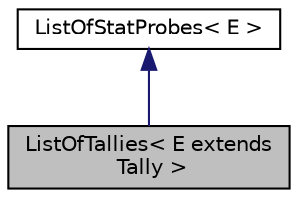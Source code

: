 digraph "ListOfTallies&lt; E extends Tally &gt;"
{
 // INTERACTIVE_SVG=YES
  bgcolor="transparent";
  edge [fontname="Helvetica",fontsize="10",labelfontname="Helvetica",labelfontsize="10"];
  node [fontname="Helvetica",fontsize="10",shape=record];
  Node3 [label="ListOfTallies\< E extends\l Tally \>",height=0.2,width=0.4,color="black", fillcolor="grey75", style="filled", fontcolor="black"];
  Node4 -> Node3 [dir="back",color="midnightblue",fontsize="10",style="solid",fontname="Helvetica"];
  Node4 [label="ListOfStatProbes\< E \>",height=0.2,width=0.4,color="black",URL="$classumontreal_1_1ssj_1_1stat_1_1list_1_1ListOfStatProbes.html"];
}
